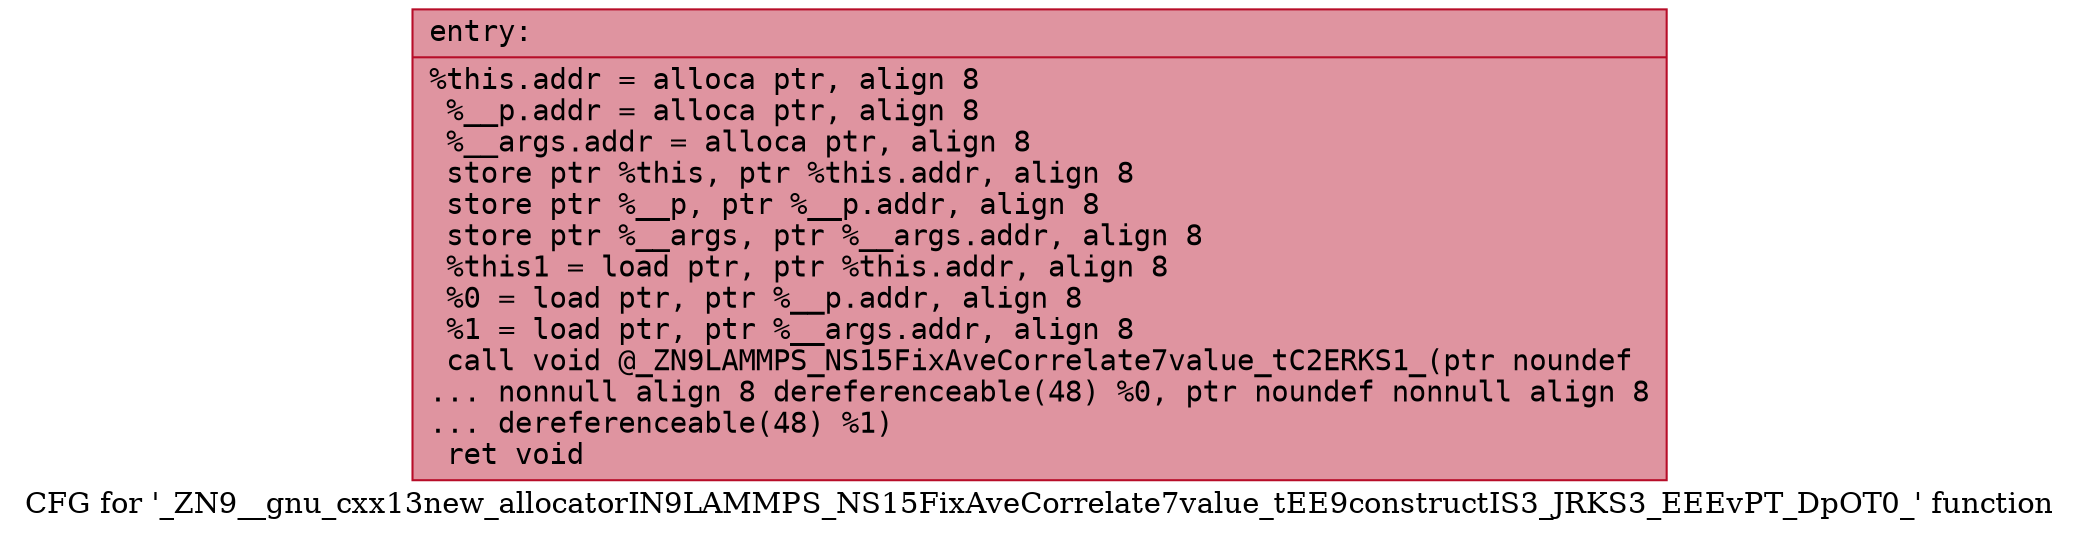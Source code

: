 digraph "CFG for '_ZN9__gnu_cxx13new_allocatorIN9LAMMPS_NS15FixAveCorrelate7value_tEE9constructIS3_JRKS3_EEEvPT_DpOT0_' function" {
	label="CFG for '_ZN9__gnu_cxx13new_allocatorIN9LAMMPS_NS15FixAveCorrelate7value_tEE9constructIS3_JRKS3_EEEvPT_DpOT0_' function";

	Node0x55703aa65b40 [shape=record,color="#b70d28ff", style=filled, fillcolor="#b70d2870" fontname="Courier",label="{entry:\l|  %this.addr = alloca ptr, align 8\l  %__p.addr = alloca ptr, align 8\l  %__args.addr = alloca ptr, align 8\l  store ptr %this, ptr %this.addr, align 8\l  store ptr %__p, ptr %__p.addr, align 8\l  store ptr %__args, ptr %__args.addr, align 8\l  %this1 = load ptr, ptr %this.addr, align 8\l  %0 = load ptr, ptr %__p.addr, align 8\l  %1 = load ptr, ptr %__args.addr, align 8\l  call void @_ZN9LAMMPS_NS15FixAveCorrelate7value_tC2ERKS1_(ptr noundef\l... nonnull align 8 dereferenceable(48) %0, ptr noundef nonnull align 8\l... dereferenceable(48) %1)\l  ret void\l}"];
}
